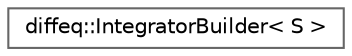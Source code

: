 digraph "Graphical Class Hierarchy"
{
 // LATEX_PDF_SIZE
  bgcolor="transparent";
  edge [fontname=Helvetica,fontsize=10,labelfontname=Helvetica,labelfontsize=10];
  node [fontname=Helvetica,fontsize=10,shape=box,height=0.2,width=0.4];
  rankdir="LR";
  Node0 [id="Node000000",label="diffeq::IntegratorBuilder\< S \>",height=0.2,width=0.4,color="grey40", fillcolor="white", style="filled",URL="$classdiffeq_1_1_integrator_builder.html",tooltip="Builder for composing multiple facilities."];
}
